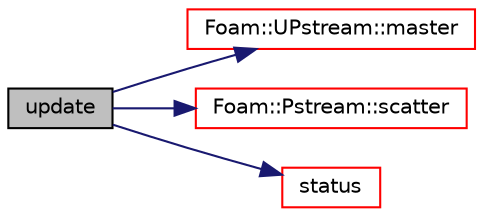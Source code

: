 digraph "update"
{
  bgcolor="transparent";
  edge [fontname="Helvetica",fontsize="10",labelfontname="Helvetica",labelfontsize="10"];
  node [fontname="Helvetica",fontsize="10",shape=record];
  rankdir="LR";
  Node1465 [label="update",height=0.2,width=0.4,color="black", fillcolor="grey75", style="filled", fontcolor="black"];
  Node1465 -> Node1466 [color="midnightblue",fontsize="10",style="solid",fontname="Helvetica"];
  Node1466 [label="Foam::UPstream::master",height=0.2,width=0.4,color="red",URL="$a27377.html#a36af549940a0aae3733774649594489f",tooltip="Am I the master process. "];
  Node1465 -> Node1468 [color="midnightblue",fontsize="10",style="solid",fontname="Helvetica"];
  Node1468 [label="Foam::Pstream::scatter",height=0.2,width=0.4,color="red",URL="$a27357.html#a00bc7d5a0b660cfa53523561af48def2",tooltip="Scatter data. Distribute without modification. Reverse of gather. "];
  Node1465 -> Node1482 [color="midnightblue",fontsize="10",style="solid",fontname="Helvetica"];
  Node1482 [label="status",height=0.2,width=0.4,color="red",URL="$a30805.html#a2115458ac48deae383afcaddb33be5dd",tooltip="Report the status of the motion. "];
}
